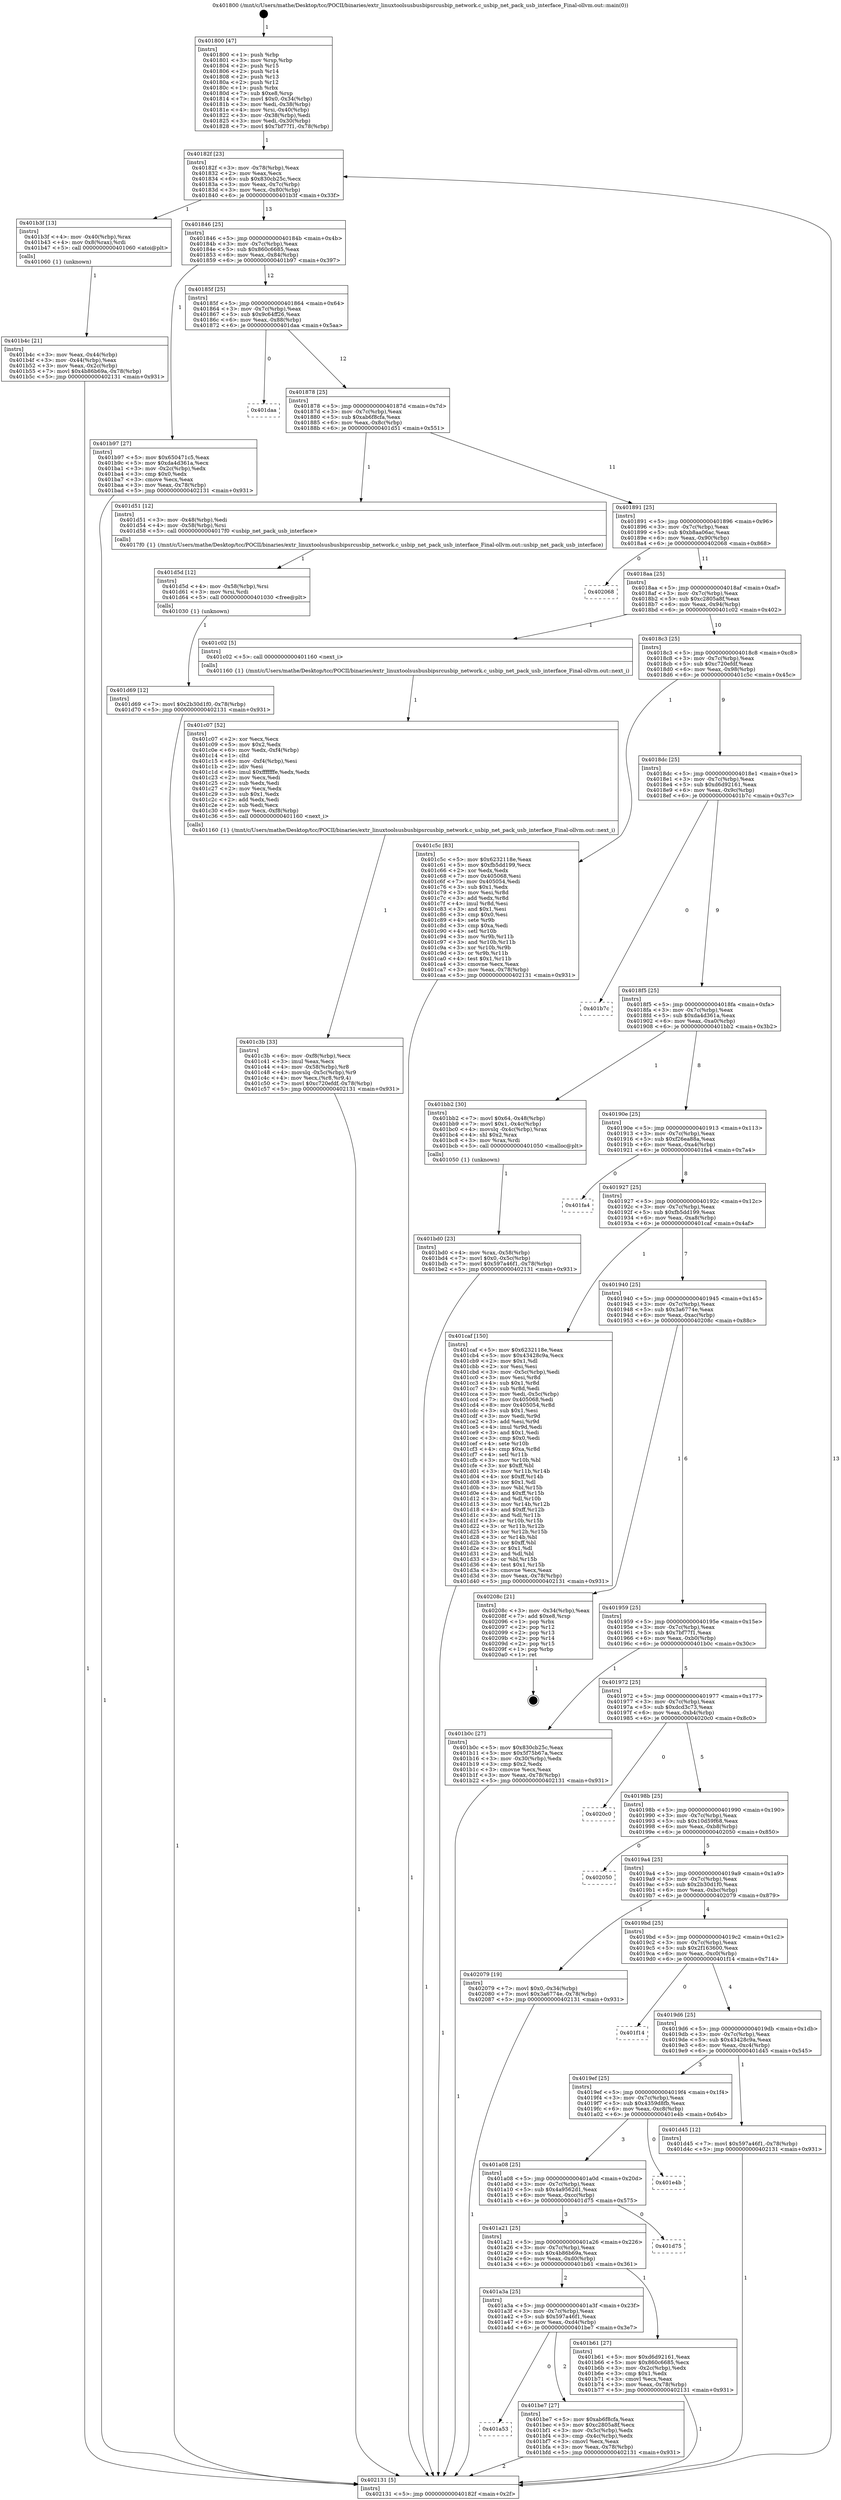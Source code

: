 digraph "0x401800" {
  label = "0x401800 (/mnt/c/Users/mathe/Desktop/tcc/POCII/binaries/extr_linuxtoolsusbusbipsrcusbip_network.c_usbip_net_pack_usb_interface_Final-ollvm.out::main(0))"
  labelloc = "t"
  node[shape=record]

  Entry [label="",width=0.3,height=0.3,shape=circle,fillcolor=black,style=filled]
  "0x40182f" [label="{
     0x40182f [23]\l
     | [instrs]\l
     &nbsp;&nbsp;0x40182f \<+3\>: mov -0x78(%rbp),%eax\l
     &nbsp;&nbsp;0x401832 \<+2\>: mov %eax,%ecx\l
     &nbsp;&nbsp;0x401834 \<+6\>: sub $0x830cb25c,%ecx\l
     &nbsp;&nbsp;0x40183a \<+3\>: mov %eax,-0x7c(%rbp)\l
     &nbsp;&nbsp;0x40183d \<+3\>: mov %ecx,-0x80(%rbp)\l
     &nbsp;&nbsp;0x401840 \<+6\>: je 0000000000401b3f \<main+0x33f\>\l
  }"]
  "0x401b3f" [label="{
     0x401b3f [13]\l
     | [instrs]\l
     &nbsp;&nbsp;0x401b3f \<+4\>: mov -0x40(%rbp),%rax\l
     &nbsp;&nbsp;0x401b43 \<+4\>: mov 0x8(%rax),%rdi\l
     &nbsp;&nbsp;0x401b47 \<+5\>: call 0000000000401060 \<atoi@plt\>\l
     | [calls]\l
     &nbsp;&nbsp;0x401060 \{1\} (unknown)\l
  }"]
  "0x401846" [label="{
     0x401846 [25]\l
     | [instrs]\l
     &nbsp;&nbsp;0x401846 \<+5\>: jmp 000000000040184b \<main+0x4b\>\l
     &nbsp;&nbsp;0x40184b \<+3\>: mov -0x7c(%rbp),%eax\l
     &nbsp;&nbsp;0x40184e \<+5\>: sub $0x860c6685,%eax\l
     &nbsp;&nbsp;0x401853 \<+6\>: mov %eax,-0x84(%rbp)\l
     &nbsp;&nbsp;0x401859 \<+6\>: je 0000000000401b97 \<main+0x397\>\l
  }"]
  Exit [label="",width=0.3,height=0.3,shape=circle,fillcolor=black,style=filled,peripheries=2]
  "0x401b97" [label="{
     0x401b97 [27]\l
     | [instrs]\l
     &nbsp;&nbsp;0x401b97 \<+5\>: mov $0x650471c5,%eax\l
     &nbsp;&nbsp;0x401b9c \<+5\>: mov $0xda4d361a,%ecx\l
     &nbsp;&nbsp;0x401ba1 \<+3\>: mov -0x2c(%rbp),%edx\l
     &nbsp;&nbsp;0x401ba4 \<+3\>: cmp $0x0,%edx\l
     &nbsp;&nbsp;0x401ba7 \<+3\>: cmove %ecx,%eax\l
     &nbsp;&nbsp;0x401baa \<+3\>: mov %eax,-0x78(%rbp)\l
     &nbsp;&nbsp;0x401bad \<+5\>: jmp 0000000000402131 \<main+0x931\>\l
  }"]
  "0x40185f" [label="{
     0x40185f [25]\l
     | [instrs]\l
     &nbsp;&nbsp;0x40185f \<+5\>: jmp 0000000000401864 \<main+0x64\>\l
     &nbsp;&nbsp;0x401864 \<+3\>: mov -0x7c(%rbp),%eax\l
     &nbsp;&nbsp;0x401867 \<+5\>: sub $0x9c64ff26,%eax\l
     &nbsp;&nbsp;0x40186c \<+6\>: mov %eax,-0x88(%rbp)\l
     &nbsp;&nbsp;0x401872 \<+6\>: je 0000000000401daa \<main+0x5aa\>\l
  }"]
  "0x401d69" [label="{
     0x401d69 [12]\l
     | [instrs]\l
     &nbsp;&nbsp;0x401d69 \<+7\>: movl $0x2b30d1f0,-0x78(%rbp)\l
     &nbsp;&nbsp;0x401d70 \<+5\>: jmp 0000000000402131 \<main+0x931\>\l
  }"]
  "0x401daa" [label="{
     0x401daa\l
  }", style=dashed]
  "0x401878" [label="{
     0x401878 [25]\l
     | [instrs]\l
     &nbsp;&nbsp;0x401878 \<+5\>: jmp 000000000040187d \<main+0x7d\>\l
     &nbsp;&nbsp;0x40187d \<+3\>: mov -0x7c(%rbp),%eax\l
     &nbsp;&nbsp;0x401880 \<+5\>: sub $0xab6f8cfa,%eax\l
     &nbsp;&nbsp;0x401885 \<+6\>: mov %eax,-0x8c(%rbp)\l
     &nbsp;&nbsp;0x40188b \<+6\>: je 0000000000401d51 \<main+0x551\>\l
  }"]
  "0x401d5d" [label="{
     0x401d5d [12]\l
     | [instrs]\l
     &nbsp;&nbsp;0x401d5d \<+4\>: mov -0x58(%rbp),%rsi\l
     &nbsp;&nbsp;0x401d61 \<+3\>: mov %rsi,%rdi\l
     &nbsp;&nbsp;0x401d64 \<+5\>: call 0000000000401030 \<free@plt\>\l
     | [calls]\l
     &nbsp;&nbsp;0x401030 \{1\} (unknown)\l
  }"]
  "0x401d51" [label="{
     0x401d51 [12]\l
     | [instrs]\l
     &nbsp;&nbsp;0x401d51 \<+3\>: mov -0x48(%rbp),%edi\l
     &nbsp;&nbsp;0x401d54 \<+4\>: mov -0x58(%rbp),%rsi\l
     &nbsp;&nbsp;0x401d58 \<+5\>: call 00000000004017f0 \<usbip_net_pack_usb_interface\>\l
     | [calls]\l
     &nbsp;&nbsp;0x4017f0 \{1\} (/mnt/c/Users/mathe/Desktop/tcc/POCII/binaries/extr_linuxtoolsusbusbipsrcusbip_network.c_usbip_net_pack_usb_interface_Final-ollvm.out::usbip_net_pack_usb_interface)\l
  }"]
  "0x401891" [label="{
     0x401891 [25]\l
     | [instrs]\l
     &nbsp;&nbsp;0x401891 \<+5\>: jmp 0000000000401896 \<main+0x96\>\l
     &nbsp;&nbsp;0x401896 \<+3\>: mov -0x7c(%rbp),%eax\l
     &nbsp;&nbsp;0x401899 \<+5\>: sub $0xb8aa06ac,%eax\l
     &nbsp;&nbsp;0x40189e \<+6\>: mov %eax,-0x90(%rbp)\l
     &nbsp;&nbsp;0x4018a4 \<+6\>: je 0000000000402068 \<main+0x868\>\l
  }"]
  "0x401c3b" [label="{
     0x401c3b [33]\l
     | [instrs]\l
     &nbsp;&nbsp;0x401c3b \<+6\>: mov -0xf8(%rbp),%ecx\l
     &nbsp;&nbsp;0x401c41 \<+3\>: imul %eax,%ecx\l
     &nbsp;&nbsp;0x401c44 \<+4\>: mov -0x58(%rbp),%r8\l
     &nbsp;&nbsp;0x401c48 \<+4\>: movslq -0x5c(%rbp),%r9\l
     &nbsp;&nbsp;0x401c4c \<+4\>: mov %ecx,(%r8,%r9,4)\l
     &nbsp;&nbsp;0x401c50 \<+7\>: movl $0xc720efdf,-0x78(%rbp)\l
     &nbsp;&nbsp;0x401c57 \<+5\>: jmp 0000000000402131 \<main+0x931\>\l
  }"]
  "0x402068" [label="{
     0x402068\l
  }", style=dashed]
  "0x4018aa" [label="{
     0x4018aa [25]\l
     | [instrs]\l
     &nbsp;&nbsp;0x4018aa \<+5\>: jmp 00000000004018af \<main+0xaf\>\l
     &nbsp;&nbsp;0x4018af \<+3\>: mov -0x7c(%rbp),%eax\l
     &nbsp;&nbsp;0x4018b2 \<+5\>: sub $0xc2805a8f,%eax\l
     &nbsp;&nbsp;0x4018b7 \<+6\>: mov %eax,-0x94(%rbp)\l
     &nbsp;&nbsp;0x4018bd \<+6\>: je 0000000000401c02 \<main+0x402\>\l
  }"]
  "0x401c07" [label="{
     0x401c07 [52]\l
     | [instrs]\l
     &nbsp;&nbsp;0x401c07 \<+2\>: xor %ecx,%ecx\l
     &nbsp;&nbsp;0x401c09 \<+5\>: mov $0x2,%edx\l
     &nbsp;&nbsp;0x401c0e \<+6\>: mov %edx,-0xf4(%rbp)\l
     &nbsp;&nbsp;0x401c14 \<+1\>: cltd\l
     &nbsp;&nbsp;0x401c15 \<+6\>: mov -0xf4(%rbp),%esi\l
     &nbsp;&nbsp;0x401c1b \<+2\>: idiv %esi\l
     &nbsp;&nbsp;0x401c1d \<+6\>: imul $0xfffffffe,%edx,%edx\l
     &nbsp;&nbsp;0x401c23 \<+2\>: mov %ecx,%edi\l
     &nbsp;&nbsp;0x401c25 \<+2\>: sub %edx,%edi\l
     &nbsp;&nbsp;0x401c27 \<+2\>: mov %ecx,%edx\l
     &nbsp;&nbsp;0x401c29 \<+3\>: sub $0x1,%edx\l
     &nbsp;&nbsp;0x401c2c \<+2\>: add %edx,%edi\l
     &nbsp;&nbsp;0x401c2e \<+2\>: sub %edi,%ecx\l
     &nbsp;&nbsp;0x401c30 \<+6\>: mov %ecx,-0xf8(%rbp)\l
     &nbsp;&nbsp;0x401c36 \<+5\>: call 0000000000401160 \<next_i\>\l
     | [calls]\l
     &nbsp;&nbsp;0x401160 \{1\} (/mnt/c/Users/mathe/Desktop/tcc/POCII/binaries/extr_linuxtoolsusbusbipsrcusbip_network.c_usbip_net_pack_usb_interface_Final-ollvm.out::next_i)\l
  }"]
  "0x401c02" [label="{
     0x401c02 [5]\l
     | [instrs]\l
     &nbsp;&nbsp;0x401c02 \<+5\>: call 0000000000401160 \<next_i\>\l
     | [calls]\l
     &nbsp;&nbsp;0x401160 \{1\} (/mnt/c/Users/mathe/Desktop/tcc/POCII/binaries/extr_linuxtoolsusbusbipsrcusbip_network.c_usbip_net_pack_usb_interface_Final-ollvm.out::next_i)\l
  }"]
  "0x4018c3" [label="{
     0x4018c3 [25]\l
     | [instrs]\l
     &nbsp;&nbsp;0x4018c3 \<+5\>: jmp 00000000004018c8 \<main+0xc8\>\l
     &nbsp;&nbsp;0x4018c8 \<+3\>: mov -0x7c(%rbp),%eax\l
     &nbsp;&nbsp;0x4018cb \<+5\>: sub $0xc720efdf,%eax\l
     &nbsp;&nbsp;0x4018d0 \<+6\>: mov %eax,-0x98(%rbp)\l
     &nbsp;&nbsp;0x4018d6 \<+6\>: je 0000000000401c5c \<main+0x45c\>\l
  }"]
  "0x401a53" [label="{
     0x401a53\l
  }", style=dashed]
  "0x401c5c" [label="{
     0x401c5c [83]\l
     | [instrs]\l
     &nbsp;&nbsp;0x401c5c \<+5\>: mov $0x6232118e,%eax\l
     &nbsp;&nbsp;0x401c61 \<+5\>: mov $0xfb5dd199,%ecx\l
     &nbsp;&nbsp;0x401c66 \<+2\>: xor %edx,%edx\l
     &nbsp;&nbsp;0x401c68 \<+7\>: mov 0x405068,%esi\l
     &nbsp;&nbsp;0x401c6f \<+7\>: mov 0x405054,%edi\l
     &nbsp;&nbsp;0x401c76 \<+3\>: sub $0x1,%edx\l
     &nbsp;&nbsp;0x401c79 \<+3\>: mov %esi,%r8d\l
     &nbsp;&nbsp;0x401c7c \<+3\>: add %edx,%r8d\l
     &nbsp;&nbsp;0x401c7f \<+4\>: imul %r8d,%esi\l
     &nbsp;&nbsp;0x401c83 \<+3\>: and $0x1,%esi\l
     &nbsp;&nbsp;0x401c86 \<+3\>: cmp $0x0,%esi\l
     &nbsp;&nbsp;0x401c89 \<+4\>: sete %r9b\l
     &nbsp;&nbsp;0x401c8d \<+3\>: cmp $0xa,%edi\l
     &nbsp;&nbsp;0x401c90 \<+4\>: setl %r10b\l
     &nbsp;&nbsp;0x401c94 \<+3\>: mov %r9b,%r11b\l
     &nbsp;&nbsp;0x401c97 \<+3\>: and %r10b,%r11b\l
     &nbsp;&nbsp;0x401c9a \<+3\>: xor %r10b,%r9b\l
     &nbsp;&nbsp;0x401c9d \<+3\>: or %r9b,%r11b\l
     &nbsp;&nbsp;0x401ca0 \<+4\>: test $0x1,%r11b\l
     &nbsp;&nbsp;0x401ca4 \<+3\>: cmovne %ecx,%eax\l
     &nbsp;&nbsp;0x401ca7 \<+3\>: mov %eax,-0x78(%rbp)\l
     &nbsp;&nbsp;0x401caa \<+5\>: jmp 0000000000402131 \<main+0x931\>\l
  }"]
  "0x4018dc" [label="{
     0x4018dc [25]\l
     | [instrs]\l
     &nbsp;&nbsp;0x4018dc \<+5\>: jmp 00000000004018e1 \<main+0xe1\>\l
     &nbsp;&nbsp;0x4018e1 \<+3\>: mov -0x7c(%rbp),%eax\l
     &nbsp;&nbsp;0x4018e4 \<+5\>: sub $0xd6d92161,%eax\l
     &nbsp;&nbsp;0x4018e9 \<+6\>: mov %eax,-0x9c(%rbp)\l
     &nbsp;&nbsp;0x4018ef \<+6\>: je 0000000000401b7c \<main+0x37c\>\l
  }"]
  "0x401be7" [label="{
     0x401be7 [27]\l
     | [instrs]\l
     &nbsp;&nbsp;0x401be7 \<+5\>: mov $0xab6f8cfa,%eax\l
     &nbsp;&nbsp;0x401bec \<+5\>: mov $0xc2805a8f,%ecx\l
     &nbsp;&nbsp;0x401bf1 \<+3\>: mov -0x5c(%rbp),%edx\l
     &nbsp;&nbsp;0x401bf4 \<+3\>: cmp -0x4c(%rbp),%edx\l
     &nbsp;&nbsp;0x401bf7 \<+3\>: cmovl %ecx,%eax\l
     &nbsp;&nbsp;0x401bfa \<+3\>: mov %eax,-0x78(%rbp)\l
     &nbsp;&nbsp;0x401bfd \<+5\>: jmp 0000000000402131 \<main+0x931\>\l
  }"]
  "0x401b7c" [label="{
     0x401b7c\l
  }", style=dashed]
  "0x4018f5" [label="{
     0x4018f5 [25]\l
     | [instrs]\l
     &nbsp;&nbsp;0x4018f5 \<+5\>: jmp 00000000004018fa \<main+0xfa\>\l
     &nbsp;&nbsp;0x4018fa \<+3\>: mov -0x7c(%rbp),%eax\l
     &nbsp;&nbsp;0x4018fd \<+5\>: sub $0xda4d361a,%eax\l
     &nbsp;&nbsp;0x401902 \<+6\>: mov %eax,-0xa0(%rbp)\l
     &nbsp;&nbsp;0x401908 \<+6\>: je 0000000000401bb2 \<main+0x3b2\>\l
  }"]
  "0x401bd0" [label="{
     0x401bd0 [23]\l
     | [instrs]\l
     &nbsp;&nbsp;0x401bd0 \<+4\>: mov %rax,-0x58(%rbp)\l
     &nbsp;&nbsp;0x401bd4 \<+7\>: movl $0x0,-0x5c(%rbp)\l
     &nbsp;&nbsp;0x401bdb \<+7\>: movl $0x597a46f1,-0x78(%rbp)\l
     &nbsp;&nbsp;0x401be2 \<+5\>: jmp 0000000000402131 \<main+0x931\>\l
  }"]
  "0x401bb2" [label="{
     0x401bb2 [30]\l
     | [instrs]\l
     &nbsp;&nbsp;0x401bb2 \<+7\>: movl $0x64,-0x48(%rbp)\l
     &nbsp;&nbsp;0x401bb9 \<+7\>: movl $0x1,-0x4c(%rbp)\l
     &nbsp;&nbsp;0x401bc0 \<+4\>: movslq -0x4c(%rbp),%rax\l
     &nbsp;&nbsp;0x401bc4 \<+4\>: shl $0x2,%rax\l
     &nbsp;&nbsp;0x401bc8 \<+3\>: mov %rax,%rdi\l
     &nbsp;&nbsp;0x401bcb \<+5\>: call 0000000000401050 \<malloc@plt\>\l
     | [calls]\l
     &nbsp;&nbsp;0x401050 \{1\} (unknown)\l
  }"]
  "0x40190e" [label="{
     0x40190e [25]\l
     | [instrs]\l
     &nbsp;&nbsp;0x40190e \<+5\>: jmp 0000000000401913 \<main+0x113\>\l
     &nbsp;&nbsp;0x401913 \<+3\>: mov -0x7c(%rbp),%eax\l
     &nbsp;&nbsp;0x401916 \<+5\>: sub $0xf26ea88a,%eax\l
     &nbsp;&nbsp;0x40191b \<+6\>: mov %eax,-0xa4(%rbp)\l
     &nbsp;&nbsp;0x401921 \<+6\>: je 0000000000401fa4 \<main+0x7a4\>\l
  }"]
  "0x401a3a" [label="{
     0x401a3a [25]\l
     | [instrs]\l
     &nbsp;&nbsp;0x401a3a \<+5\>: jmp 0000000000401a3f \<main+0x23f\>\l
     &nbsp;&nbsp;0x401a3f \<+3\>: mov -0x7c(%rbp),%eax\l
     &nbsp;&nbsp;0x401a42 \<+5\>: sub $0x597a46f1,%eax\l
     &nbsp;&nbsp;0x401a47 \<+6\>: mov %eax,-0xd4(%rbp)\l
     &nbsp;&nbsp;0x401a4d \<+6\>: je 0000000000401be7 \<main+0x3e7\>\l
  }"]
  "0x401fa4" [label="{
     0x401fa4\l
  }", style=dashed]
  "0x401927" [label="{
     0x401927 [25]\l
     | [instrs]\l
     &nbsp;&nbsp;0x401927 \<+5\>: jmp 000000000040192c \<main+0x12c\>\l
     &nbsp;&nbsp;0x40192c \<+3\>: mov -0x7c(%rbp),%eax\l
     &nbsp;&nbsp;0x40192f \<+5\>: sub $0xfb5dd199,%eax\l
     &nbsp;&nbsp;0x401934 \<+6\>: mov %eax,-0xa8(%rbp)\l
     &nbsp;&nbsp;0x40193a \<+6\>: je 0000000000401caf \<main+0x4af\>\l
  }"]
  "0x401b61" [label="{
     0x401b61 [27]\l
     | [instrs]\l
     &nbsp;&nbsp;0x401b61 \<+5\>: mov $0xd6d92161,%eax\l
     &nbsp;&nbsp;0x401b66 \<+5\>: mov $0x860c6685,%ecx\l
     &nbsp;&nbsp;0x401b6b \<+3\>: mov -0x2c(%rbp),%edx\l
     &nbsp;&nbsp;0x401b6e \<+3\>: cmp $0x1,%edx\l
     &nbsp;&nbsp;0x401b71 \<+3\>: cmovl %ecx,%eax\l
     &nbsp;&nbsp;0x401b74 \<+3\>: mov %eax,-0x78(%rbp)\l
     &nbsp;&nbsp;0x401b77 \<+5\>: jmp 0000000000402131 \<main+0x931\>\l
  }"]
  "0x401caf" [label="{
     0x401caf [150]\l
     | [instrs]\l
     &nbsp;&nbsp;0x401caf \<+5\>: mov $0x6232118e,%eax\l
     &nbsp;&nbsp;0x401cb4 \<+5\>: mov $0x43428c9a,%ecx\l
     &nbsp;&nbsp;0x401cb9 \<+2\>: mov $0x1,%dl\l
     &nbsp;&nbsp;0x401cbb \<+2\>: xor %esi,%esi\l
     &nbsp;&nbsp;0x401cbd \<+3\>: mov -0x5c(%rbp),%edi\l
     &nbsp;&nbsp;0x401cc0 \<+3\>: mov %esi,%r8d\l
     &nbsp;&nbsp;0x401cc3 \<+4\>: sub $0x1,%r8d\l
     &nbsp;&nbsp;0x401cc7 \<+3\>: sub %r8d,%edi\l
     &nbsp;&nbsp;0x401cca \<+3\>: mov %edi,-0x5c(%rbp)\l
     &nbsp;&nbsp;0x401ccd \<+7\>: mov 0x405068,%edi\l
     &nbsp;&nbsp;0x401cd4 \<+8\>: mov 0x405054,%r8d\l
     &nbsp;&nbsp;0x401cdc \<+3\>: sub $0x1,%esi\l
     &nbsp;&nbsp;0x401cdf \<+3\>: mov %edi,%r9d\l
     &nbsp;&nbsp;0x401ce2 \<+3\>: add %esi,%r9d\l
     &nbsp;&nbsp;0x401ce5 \<+4\>: imul %r9d,%edi\l
     &nbsp;&nbsp;0x401ce9 \<+3\>: and $0x1,%edi\l
     &nbsp;&nbsp;0x401cec \<+3\>: cmp $0x0,%edi\l
     &nbsp;&nbsp;0x401cef \<+4\>: sete %r10b\l
     &nbsp;&nbsp;0x401cf3 \<+4\>: cmp $0xa,%r8d\l
     &nbsp;&nbsp;0x401cf7 \<+4\>: setl %r11b\l
     &nbsp;&nbsp;0x401cfb \<+3\>: mov %r10b,%bl\l
     &nbsp;&nbsp;0x401cfe \<+3\>: xor $0xff,%bl\l
     &nbsp;&nbsp;0x401d01 \<+3\>: mov %r11b,%r14b\l
     &nbsp;&nbsp;0x401d04 \<+4\>: xor $0xff,%r14b\l
     &nbsp;&nbsp;0x401d08 \<+3\>: xor $0x1,%dl\l
     &nbsp;&nbsp;0x401d0b \<+3\>: mov %bl,%r15b\l
     &nbsp;&nbsp;0x401d0e \<+4\>: and $0xff,%r15b\l
     &nbsp;&nbsp;0x401d12 \<+3\>: and %dl,%r10b\l
     &nbsp;&nbsp;0x401d15 \<+3\>: mov %r14b,%r12b\l
     &nbsp;&nbsp;0x401d18 \<+4\>: and $0xff,%r12b\l
     &nbsp;&nbsp;0x401d1c \<+3\>: and %dl,%r11b\l
     &nbsp;&nbsp;0x401d1f \<+3\>: or %r10b,%r15b\l
     &nbsp;&nbsp;0x401d22 \<+3\>: or %r11b,%r12b\l
     &nbsp;&nbsp;0x401d25 \<+3\>: xor %r12b,%r15b\l
     &nbsp;&nbsp;0x401d28 \<+3\>: or %r14b,%bl\l
     &nbsp;&nbsp;0x401d2b \<+3\>: xor $0xff,%bl\l
     &nbsp;&nbsp;0x401d2e \<+3\>: or $0x1,%dl\l
     &nbsp;&nbsp;0x401d31 \<+2\>: and %dl,%bl\l
     &nbsp;&nbsp;0x401d33 \<+3\>: or %bl,%r15b\l
     &nbsp;&nbsp;0x401d36 \<+4\>: test $0x1,%r15b\l
     &nbsp;&nbsp;0x401d3a \<+3\>: cmovne %ecx,%eax\l
     &nbsp;&nbsp;0x401d3d \<+3\>: mov %eax,-0x78(%rbp)\l
     &nbsp;&nbsp;0x401d40 \<+5\>: jmp 0000000000402131 \<main+0x931\>\l
  }"]
  "0x401940" [label="{
     0x401940 [25]\l
     | [instrs]\l
     &nbsp;&nbsp;0x401940 \<+5\>: jmp 0000000000401945 \<main+0x145\>\l
     &nbsp;&nbsp;0x401945 \<+3\>: mov -0x7c(%rbp),%eax\l
     &nbsp;&nbsp;0x401948 \<+5\>: sub $0x3a6774e,%eax\l
     &nbsp;&nbsp;0x40194d \<+6\>: mov %eax,-0xac(%rbp)\l
     &nbsp;&nbsp;0x401953 \<+6\>: je 000000000040208c \<main+0x88c\>\l
  }"]
  "0x401a21" [label="{
     0x401a21 [25]\l
     | [instrs]\l
     &nbsp;&nbsp;0x401a21 \<+5\>: jmp 0000000000401a26 \<main+0x226\>\l
     &nbsp;&nbsp;0x401a26 \<+3\>: mov -0x7c(%rbp),%eax\l
     &nbsp;&nbsp;0x401a29 \<+5\>: sub $0x4b86b69a,%eax\l
     &nbsp;&nbsp;0x401a2e \<+6\>: mov %eax,-0xd0(%rbp)\l
     &nbsp;&nbsp;0x401a34 \<+6\>: je 0000000000401b61 \<main+0x361\>\l
  }"]
  "0x40208c" [label="{
     0x40208c [21]\l
     | [instrs]\l
     &nbsp;&nbsp;0x40208c \<+3\>: mov -0x34(%rbp),%eax\l
     &nbsp;&nbsp;0x40208f \<+7\>: add $0xe8,%rsp\l
     &nbsp;&nbsp;0x402096 \<+1\>: pop %rbx\l
     &nbsp;&nbsp;0x402097 \<+2\>: pop %r12\l
     &nbsp;&nbsp;0x402099 \<+2\>: pop %r13\l
     &nbsp;&nbsp;0x40209b \<+2\>: pop %r14\l
     &nbsp;&nbsp;0x40209d \<+2\>: pop %r15\l
     &nbsp;&nbsp;0x40209f \<+1\>: pop %rbp\l
     &nbsp;&nbsp;0x4020a0 \<+1\>: ret\l
  }"]
  "0x401959" [label="{
     0x401959 [25]\l
     | [instrs]\l
     &nbsp;&nbsp;0x401959 \<+5\>: jmp 000000000040195e \<main+0x15e\>\l
     &nbsp;&nbsp;0x40195e \<+3\>: mov -0x7c(%rbp),%eax\l
     &nbsp;&nbsp;0x401961 \<+5\>: sub $0x7bf77f1,%eax\l
     &nbsp;&nbsp;0x401966 \<+6\>: mov %eax,-0xb0(%rbp)\l
     &nbsp;&nbsp;0x40196c \<+6\>: je 0000000000401b0c \<main+0x30c\>\l
  }"]
  "0x401d75" [label="{
     0x401d75\l
  }", style=dashed]
  "0x401b0c" [label="{
     0x401b0c [27]\l
     | [instrs]\l
     &nbsp;&nbsp;0x401b0c \<+5\>: mov $0x830cb25c,%eax\l
     &nbsp;&nbsp;0x401b11 \<+5\>: mov $0x5f75b67a,%ecx\l
     &nbsp;&nbsp;0x401b16 \<+3\>: mov -0x30(%rbp),%edx\l
     &nbsp;&nbsp;0x401b19 \<+3\>: cmp $0x2,%edx\l
     &nbsp;&nbsp;0x401b1c \<+3\>: cmovne %ecx,%eax\l
     &nbsp;&nbsp;0x401b1f \<+3\>: mov %eax,-0x78(%rbp)\l
     &nbsp;&nbsp;0x401b22 \<+5\>: jmp 0000000000402131 \<main+0x931\>\l
  }"]
  "0x401972" [label="{
     0x401972 [25]\l
     | [instrs]\l
     &nbsp;&nbsp;0x401972 \<+5\>: jmp 0000000000401977 \<main+0x177\>\l
     &nbsp;&nbsp;0x401977 \<+3\>: mov -0x7c(%rbp),%eax\l
     &nbsp;&nbsp;0x40197a \<+5\>: sub $0xdcd3c73,%eax\l
     &nbsp;&nbsp;0x40197f \<+6\>: mov %eax,-0xb4(%rbp)\l
     &nbsp;&nbsp;0x401985 \<+6\>: je 00000000004020c0 \<main+0x8c0\>\l
  }"]
  "0x402131" [label="{
     0x402131 [5]\l
     | [instrs]\l
     &nbsp;&nbsp;0x402131 \<+5\>: jmp 000000000040182f \<main+0x2f\>\l
  }"]
  "0x401800" [label="{
     0x401800 [47]\l
     | [instrs]\l
     &nbsp;&nbsp;0x401800 \<+1\>: push %rbp\l
     &nbsp;&nbsp;0x401801 \<+3\>: mov %rsp,%rbp\l
     &nbsp;&nbsp;0x401804 \<+2\>: push %r15\l
     &nbsp;&nbsp;0x401806 \<+2\>: push %r14\l
     &nbsp;&nbsp;0x401808 \<+2\>: push %r13\l
     &nbsp;&nbsp;0x40180a \<+2\>: push %r12\l
     &nbsp;&nbsp;0x40180c \<+1\>: push %rbx\l
     &nbsp;&nbsp;0x40180d \<+7\>: sub $0xe8,%rsp\l
     &nbsp;&nbsp;0x401814 \<+7\>: movl $0x0,-0x34(%rbp)\l
     &nbsp;&nbsp;0x40181b \<+3\>: mov %edi,-0x38(%rbp)\l
     &nbsp;&nbsp;0x40181e \<+4\>: mov %rsi,-0x40(%rbp)\l
     &nbsp;&nbsp;0x401822 \<+3\>: mov -0x38(%rbp),%edi\l
     &nbsp;&nbsp;0x401825 \<+3\>: mov %edi,-0x30(%rbp)\l
     &nbsp;&nbsp;0x401828 \<+7\>: movl $0x7bf77f1,-0x78(%rbp)\l
  }"]
  "0x401b4c" [label="{
     0x401b4c [21]\l
     | [instrs]\l
     &nbsp;&nbsp;0x401b4c \<+3\>: mov %eax,-0x44(%rbp)\l
     &nbsp;&nbsp;0x401b4f \<+3\>: mov -0x44(%rbp),%eax\l
     &nbsp;&nbsp;0x401b52 \<+3\>: mov %eax,-0x2c(%rbp)\l
     &nbsp;&nbsp;0x401b55 \<+7\>: movl $0x4b86b69a,-0x78(%rbp)\l
     &nbsp;&nbsp;0x401b5c \<+5\>: jmp 0000000000402131 \<main+0x931\>\l
  }"]
  "0x401a08" [label="{
     0x401a08 [25]\l
     | [instrs]\l
     &nbsp;&nbsp;0x401a08 \<+5\>: jmp 0000000000401a0d \<main+0x20d\>\l
     &nbsp;&nbsp;0x401a0d \<+3\>: mov -0x7c(%rbp),%eax\l
     &nbsp;&nbsp;0x401a10 \<+5\>: sub $0x4a9562d1,%eax\l
     &nbsp;&nbsp;0x401a15 \<+6\>: mov %eax,-0xcc(%rbp)\l
     &nbsp;&nbsp;0x401a1b \<+6\>: je 0000000000401d75 \<main+0x575\>\l
  }"]
  "0x4020c0" [label="{
     0x4020c0\l
  }", style=dashed]
  "0x40198b" [label="{
     0x40198b [25]\l
     | [instrs]\l
     &nbsp;&nbsp;0x40198b \<+5\>: jmp 0000000000401990 \<main+0x190\>\l
     &nbsp;&nbsp;0x401990 \<+3\>: mov -0x7c(%rbp),%eax\l
     &nbsp;&nbsp;0x401993 \<+5\>: sub $0x10d59f68,%eax\l
     &nbsp;&nbsp;0x401998 \<+6\>: mov %eax,-0xb8(%rbp)\l
     &nbsp;&nbsp;0x40199e \<+6\>: je 0000000000402050 \<main+0x850\>\l
  }"]
  "0x401e4b" [label="{
     0x401e4b\l
  }", style=dashed]
  "0x402050" [label="{
     0x402050\l
  }", style=dashed]
  "0x4019a4" [label="{
     0x4019a4 [25]\l
     | [instrs]\l
     &nbsp;&nbsp;0x4019a4 \<+5\>: jmp 00000000004019a9 \<main+0x1a9\>\l
     &nbsp;&nbsp;0x4019a9 \<+3\>: mov -0x7c(%rbp),%eax\l
     &nbsp;&nbsp;0x4019ac \<+5\>: sub $0x2b30d1f0,%eax\l
     &nbsp;&nbsp;0x4019b1 \<+6\>: mov %eax,-0xbc(%rbp)\l
     &nbsp;&nbsp;0x4019b7 \<+6\>: je 0000000000402079 \<main+0x879\>\l
  }"]
  "0x4019ef" [label="{
     0x4019ef [25]\l
     | [instrs]\l
     &nbsp;&nbsp;0x4019ef \<+5\>: jmp 00000000004019f4 \<main+0x1f4\>\l
     &nbsp;&nbsp;0x4019f4 \<+3\>: mov -0x7c(%rbp),%eax\l
     &nbsp;&nbsp;0x4019f7 \<+5\>: sub $0x4359d8fb,%eax\l
     &nbsp;&nbsp;0x4019fc \<+6\>: mov %eax,-0xc8(%rbp)\l
     &nbsp;&nbsp;0x401a02 \<+6\>: je 0000000000401e4b \<main+0x64b\>\l
  }"]
  "0x402079" [label="{
     0x402079 [19]\l
     | [instrs]\l
     &nbsp;&nbsp;0x402079 \<+7\>: movl $0x0,-0x34(%rbp)\l
     &nbsp;&nbsp;0x402080 \<+7\>: movl $0x3a6774e,-0x78(%rbp)\l
     &nbsp;&nbsp;0x402087 \<+5\>: jmp 0000000000402131 \<main+0x931\>\l
  }"]
  "0x4019bd" [label="{
     0x4019bd [25]\l
     | [instrs]\l
     &nbsp;&nbsp;0x4019bd \<+5\>: jmp 00000000004019c2 \<main+0x1c2\>\l
     &nbsp;&nbsp;0x4019c2 \<+3\>: mov -0x7c(%rbp),%eax\l
     &nbsp;&nbsp;0x4019c5 \<+5\>: sub $0x2f163600,%eax\l
     &nbsp;&nbsp;0x4019ca \<+6\>: mov %eax,-0xc0(%rbp)\l
     &nbsp;&nbsp;0x4019d0 \<+6\>: je 0000000000401f14 \<main+0x714\>\l
  }"]
  "0x401d45" [label="{
     0x401d45 [12]\l
     | [instrs]\l
     &nbsp;&nbsp;0x401d45 \<+7\>: movl $0x597a46f1,-0x78(%rbp)\l
     &nbsp;&nbsp;0x401d4c \<+5\>: jmp 0000000000402131 \<main+0x931\>\l
  }"]
  "0x401f14" [label="{
     0x401f14\l
  }", style=dashed]
  "0x4019d6" [label="{
     0x4019d6 [25]\l
     | [instrs]\l
     &nbsp;&nbsp;0x4019d6 \<+5\>: jmp 00000000004019db \<main+0x1db\>\l
     &nbsp;&nbsp;0x4019db \<+3\>: mov -0x7c(%rbp),%eax\l
     &nbsp;&nbsp;0x4019de \<+5\>: sub $0x43428c9a,%eax\l
     &nbsp;&nbsp;0x4019e3 \<+6\>: mov %eax,-0xc4(%rbp)\l
     &nbsp;&nbsp;0x4019e9 \<+6\>: je 0000000000401d45 \<main+0x545\>\l
  }"]
  Entry -> "0x401800" [label=" 1"]
  "0x40182f" -> "0x401b3f" [label=" 1"]
  "0x40182f" -> "0x401846" [label=" 13"]
  "0x40208c" -> Exit [label=" 1"]
  "0x401846" -> "0x401b97" [label=" 1"]
  "0x401846" -> "0x40185f" [label=" 12"]
  "0x402079" -> "0x402131" [label=" 1"]
  "0x40185f" -> "0x401daa" [label=" 0"]
  "0x40185f" -> "0x401878" [label=" 12"]
  "0x401d69" -> "0x402131" [label=" 1"]
  "0x401878" -> "0x401d51" [label=" 1"]
  "0x401878" -> "0x401891" [label=" 11"]
  "0x401d5d" -> "0x401d69" [label=" 1"]
  "0x401891" -> "0x402068" [label=" 0"]
  "0x401891" -> "0x4018aa" [label=" 11"]
  "0x401d51" -> "0x401d5d" [label=" 1"]
  "0x4018aa" -> "0x401c02" [label=" 1"]
  "0x4018aa" -> "0x4018c3" [label=" 10"]
  "0x401d45" -> "0x402131" [label=" 1"]
  "0x4018c3" -> "0x401c5c" [label=" 1"]
  "0x4018c3" -> "0x4018dc" [label=" 9"]
  "0x401caf" -> "0x402131" [label=" 1"]
  "0x4018dc" -> "0x401b7c" [label=" 0"]
  "0x4018dc" -> "0x4018f5" [label=" 9"]
  "0x401c5c" -> "0x402131" [label=" 1"]
  "0x4018f5" -> "0x401bb2" [label=" 1"]
  "0x4018f5" -> "0x40190e" [label=" 8"]
  "0x401c07" -> "0x401c3b" [label=" 1"]
  "0x40190e" -> "0x401fa4" [label=" 0"]
  "0x40190e" -> "0x401927" [label=" 8"]
  "0x401c02" -> "0x401c07" [label=" 1"]
  "0x401927" -> "0x401caf" [label=" 1"]
  "0x401927" -> "0x401940" [label=" 7"]
  "0x401be7" -> "0x402131" [label=" 2"]
  "0x401940" -> "0x40208c" [label=" 1"]
  "0x401940" -> "0x401959" [label=" 6"]
  "0x401a3a" -> "0x401be7" [label=" 2"]
  "0x401959" -> "0x401b0c" [label=" 1"]
  "0x401959" -> "0x401972" [label=" 5"]
  "0x401b0c" -> "0x402131" [label=" 1"]
  "0x401800" -> "0x40182f" [label=" 1"]
  "0x402131" -> "0x40182f" [label=" 13"]
  "0x401b3f" -> "0x401b4c" [label=" 1"]
  "0x401b4c" -> "0x402131" [label=" 1"]
  "0x401c3b" -> "0x402131" [label=" 1"]
  "0x401972" -> "0x4020c0" [label=" 0"]
  "0x401972" -> "0x40198b" [label=" 5"]
  "0x401bb2" -> "0x401bd0" [label=" 1"]
  "0x40198b" -> "0x402050" [label=" 0"]
  "0x40198b" -> "0x4019a4" [label=" 5"]
  "0x401b97" -> "0x402131" [label=" 1"]
  "0x4019a4" -> "0x402079" [label=" 1"]
  "0x4019a4" -> "0x4019bd" [label=" 4"]
  "0x401a21" -> "0x401a3a" [label=" 2"]
  "0x4019bd" -> "0x401f14" [label=" 0"]
  "0x4019bd" -> "0x4019d6" [label=" 4"]
  "0x401a21" -> "0x401b61" [label=" 1"]
  "0x4019d6" -> "0x401d45" [label=" 1"]
  "0x4019d6" -> "0x4019ef" [label=" 3"]
  "0x401b61" -> "0x402131" [label=" 1"]
  "0x4019ef" -> "0x401e4b" [label=" 0"]
  "0x4019ef" -> "0x401a08" [label=" 3"]
  "0x401bd0" -> "0x402131" [label=" 1"]
  "0x401a08" -> "0x401d75" [label=" 0"]
  "0x401a08" -> "0x401a21" [label=" 3"]
  "0x401a3a" -> "0x401a53" [label=" 0"]
}

